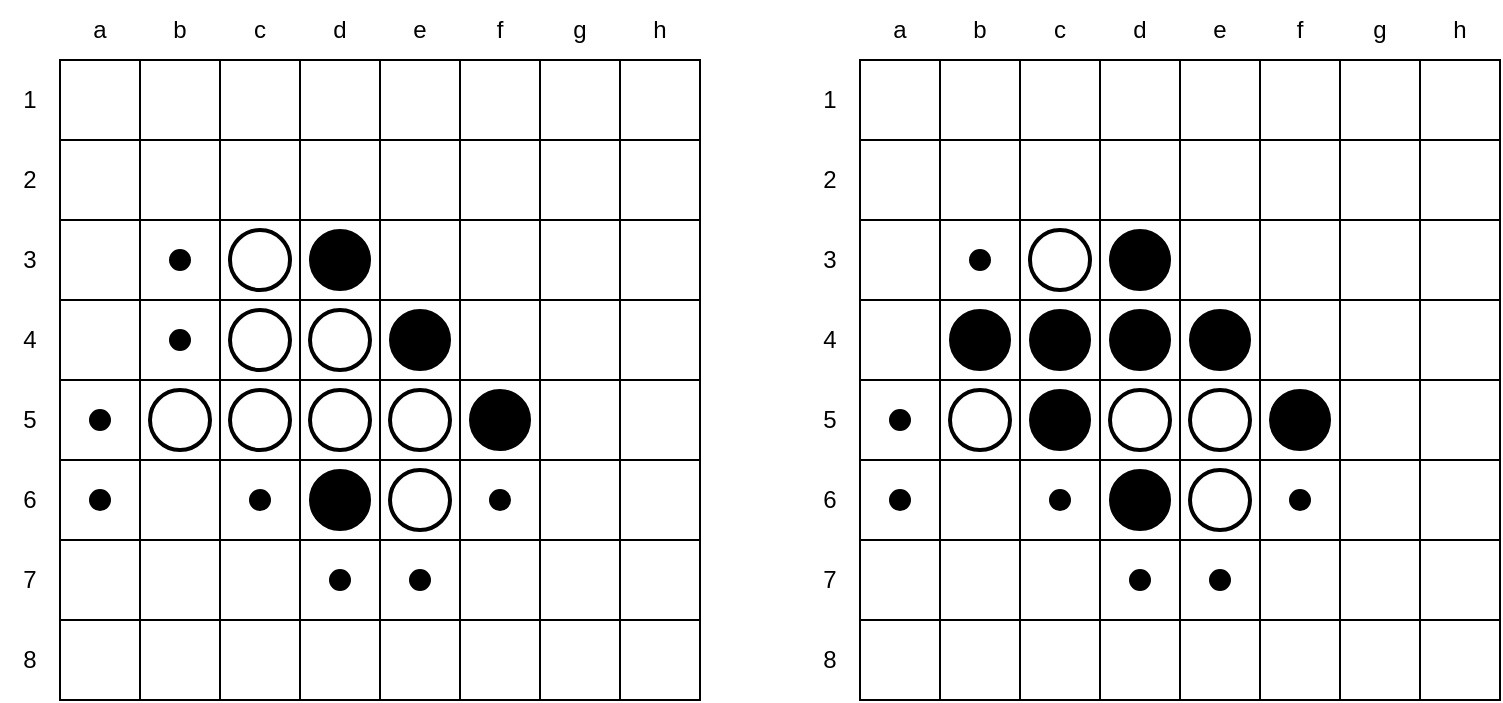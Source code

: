 <mxfile version="16.5.2" type="device"><diagram id="6eYZ95Ioyt_LsSiEXXUj" name="Page-1"><mxGraphModel dx="776" dy="656" grid="1" gridSize="10" guides="1" tooltips="1" connect="1" arrows="1" fold="1" page="1" pageScale="1" pageWidth="800" pageHeight="400" math="0" shadow="0"><root><mxCell id="0"/><mxCell id="1" parent="0"/><mxCell id="vepBkBBheDRc-1dZEvZn-1" value="" style="shape=table;startSize=0;container=1;collapsible=0;childLayout=tableLayout;" parent="1" vertex="1"><mxGeometry x="40" y="40" width="320" height="320" as="geometry"/></mxCell><mxCell id="vepBkBBheDRc-1dZEvZn-2" value="" style="shape=tableRow;horizontal=0;startSize=0;swimlaneHead=0;swimlaneBody=0;top=0;left=0;bottom=0;right=0;collapsible=0;dropTarget=0;fillColor=none;points=[[0,0.5],[1,0.5]];portConstraint=eastwest;" parent="vepBkBBheDRc-1dZEvZn-1" vertex="1"><mxGeometry width="320" height="40" as="geometry"/></mxCell><mxCell id="vepBkBBheDRc-1dZEvZn-3" value="" style="shape=partialRectangle;html=1;whiteSpace=wrap;connectable=0;overflow=hidden;fillColor=none;top=0;left=0;bottom=0;right=0;pointerEvents=1;" parent="vepBkBBheDRc-1dZEvZn-2" vertex="1"><mxGeometry width="40" height="40" as="geometry"><mxRectangle width="40" height="40" as="alternateBounds"/></mxGeometry></mxCell><mxCell id="vepBkBBheDRc-1dZEvZn-4" value="" style="shape=partialRectangle;html=1;whiteSpace=wrap;connectable=0;overflow=hidden;fillColor=none;top=0;left=0;bottom=0;right=0;pointerEvents=1;" parent="vepBkBBheDRc-1dZEvZn-2" vertex="1"><mxGeometry x="40" width="40" height="40" as="geometry"><mxRectangle width="40" height="40" as="alternateBounds"/></mxGeometry></mxCell><mxCell id="vepBkBBheDRc-1dZEvZn-5" value="" style="shape=partialRectangle;html=1;whiteSpace=wrap;connectable=0;overflow=hidden;fillColor=none;top=0;left=0;bottom=0;right=0;pointerEvents=1;" parent="vepBkBBheDRc-1dZEvZn-2" vertex="1"><mxGeometry x="80" width="40" height="40" as="geometry"><mxRectangle width="40" height="40" as="alternateBounds"/></mxGeometry></mxCell><mxCell id="vepBkBBheDRc-1dZEvZn-6" value="" style="shape=partialRectangle;html=1;whiteSpace=wrap;connectable=0;overflow=hidden;fillColor=none;top=0;left=0;bottom=0;right=0;pointerEvents=1;" parent="vepBkBBheDRc-1dZEvZn-2" vertex="1"><mxGeometry x="120" width="40" height="40" as="geometry"><mxRectangle width="40" height="40" as="alternateBounds"/></mxGeometry></mxCell><mxCell id="vepBkBBheDRc-1dZEvZn-7" value="" style="shape=partialRectangle;html=1;whiteSpace=wrap;connectable=0;overflow=hidden;fillColor=none;top=0;left=0;bottom=0;right=0;pointerEvents=1;" parent="vepBkBBheDRc-1dZEvZn-2" vertex="1"><mxGeometry x="160" width="40" height="40" as="geometry"><mxRectangle width="40" height="40" as="alternateBounds"/></mxGeometry></mxCell><mxCell id="vepBkBBheDRc-1dZEvZn-8" value="" style="shape=partialRectangle;html=1;whiteSpace=wrap;connectable=0;overflow=hidden;fillColor=none;top=0;left=0;bottom=0;right=0;pointerEvents=1;" parent="vepBkBBheDRc-1dZEvZn-2" vertex="1"><mxGeometry x="200" width="40" height="40" as="geometry"><mxRectangle width="40" height="40" as="alternateBounds"/></mxGeometry></mxCell><mxCell id="vepBkBBheDRc-1dZEvZn-9" value="" style="shape=partialRectangle;html=1;whiteSpace=wrap;connectable=0;overflow=hidden;fillColor=none;top=0;left=0;bottom=0;right=0;pointerEvents=1;" parent="vepBkBBheDRc-1dZEvZn-2" vertex="1"><mxGeometry x="240" width="40" height="40" as="geometry"><mxRectangle width="40" height="40" as="alternateBounds"/></mxGeometry></mxCell><mxCell id="vepBkBBheDRc-1dZEvZn-10" value="" style="shape=partialRectangle;html=1;whiteSpace=wrap;connectable=0;overflow=hidden;fillColor=none;top=0;left=0;bottom=0;right=0;pointerEvents=1;" parent="vepBkBBheDRc-1dZEvZn-2" vertex="1"><mxGeometry x="280" width="40" height="40" as="geometry"><mxRectangle width="40" height="40" as="alternateBounds"/></mxGeometry></mxCell><mxCell id="vepBkBBheDRc-1dZEvZn-11" value="" style="shape=tableRow;horizontal=0;startSize=0;swimlaneHead=0;swimlaneBody=0;top=0;left=0;bottom=0;right=0;collapsible=0;dropTarget=0;fillColor=none;points=[[0,0.5],[1,0.5]];portConstraint=eastwest;" parent="vepBkBBheDRc-1dZEvZn-1" vertex="1"><mxGeometry y="40" width="320" height="40" as="geometry"/></mxCell><mxCell id="vepBkBBheDRc-1dZEvZn-12" value="" style="shape=partialRectangle;html=1;whiteSpace=wrap;connectable=0;overflow=hidden;fillColor=none;top=0;left=0;bottom=0;right=0;pointerEvents=1;" parent="vepBkBBheDRc-1dZEvZn-11" vertex="1"><mxGeometry width="40" height="40" as="geometry"><mxRectangle width="40" height="40" as="alternateBounds"/></mxGeometry></mxCell><mxCell id="vepBkBBheDRc-1dZEvZn-13" value="" style="shape=partialRectangle;html=1;whiteSpace=wrap;connectable=0;overflow=hidden;fillColor=none;top=0;left=0;bottom=0;right=0;pointerEvents=1;" parent="vepBkBBheDRc-1dZEvZn-11" vertex="1"><mxGeometry x="40" width="40" height="40" as="geometry"><mxRectangle width="40" height="40" as="alternateBounds"/></mxGeometry></mxCell><mxCell id="vepBkBBheDRc-1dZEvZn-14" value="" style="shape=partialRectangle;html=1;whiteSpace=wrap;connectable=0;overflow=hidden;fillColor=none;top=0;left=0;bottom=0;right=0;pointerEvents=1;" parent="vepBkBBheDRc-1dZEvZn-11" vertex="1"><mxGeometry x="80" width="40" height="40" as="geometry"><mxRectangle width="40" height="40" as="alternateBounds"/></mxGeometry></mxCell><mxCell id="vepBkBBheDRc-1dZEvZn-15" value="" style="shape=partialRectangle;html=1;whiteSpace=wrap;connectable=0;overflow=hidden;fillColor=none;top=0;left=0;bottom=0;right=0;pointerEvents=1;" parent="vepBkBBheDRc-1dZEvZn-11" vertex="1"><mxGeometry x="120" width="40" height="40" as="geometry"><mxRectangle width="40" height="40" as="alternateBounds"/></mxGeometry></mxCell><mxCell id="vepBkBBheDRc-1dZEvZn-16" value="" style="shape=partialRectangle;html=1;whiteSpace=wrap;connectable=0;overflow=hidden;fillColor=none;top=0;left=0;bottom=0;right=0;pointerEvents=1;" parent="vepBkBBheDRc-1dZEvZn-11" vertex="1"><mxGeometry x="160" width="40" height="40" as="geometry"><mxRectangle width="40" height="40" as="alternateBounds"/></mxGeometry></mxCell><mxCell id="vepBkBBheDRc-1dZEvZn-17" value="" style="shape=partialRectangle;html=1;whiteSpace=wrap;connectable=0;overflow=hidden;fillColor=none;top=0;left=0;bottom=0;right=0;pointerEvents=1;" parent="vepBkBBheDRc-1dZEvZn-11" vertex="1"><mxGeometry x="200" width="40" height="40" as="geometry"><mxRectangle width="40" height="40" as="alternateBounds"/></mxGeometry></mxCell><mxCell id="vepBkBBheDRc-1dZEvZn-18" value="" style="shape=partialRectangle;html=1;whiteSpace=wrap;connectable=0;overflow=hidden;fillColor=none;top=0;left=0;bottom=0;right=0;pointerEvents=1;" parent="vepBkBBheDRc-1dZEvZn-11" vertex="1"><mxGeometry x="240" width="40" height="40" as="geometry"><mxRectangle width="40" height="40" as="alternateBounds"/></mxGeometry></mxCell><mxCell id="vepBkBBheDRc-1dZEvZn-19" value="" style="shape=partialRectangle;html=1;whiteSpace=wrap;connectable=0;overflow=hidden;fillColor=none;top=0;left=0;bottom=0;right=0;pointerEvents=1;" parent="vepBkBBheDRc-1dZEvZn-11" vertex="1"><mxGeometry x="280" width="40" height="40" as="geometry"><mxRectangle width="40" height="40" as="alternateBounds"/></mxGeometry></mxCell><mxCell id="vepBkBBheDRc-1dZEvZn-20" value="" style="shape=tableRow;horizontal=0;startSize=0;swimlaneHead=0;swimlaneBody=0;top=0;left=0;bottom=0;right=0;collapsible=0;dropTarget=0;fillColor=none;points=[[0,0.5],[1,0.5]];portConstraint=eastwest;" parent="vepBkBBheDRc-1dZEvZn-1" vertex="1"><mxGeometry y="80" width="320" height="40" as="geometry"/></mxCell><mxCell id="vepBkBBheDRc-1dZEvZn-21" value="" style="shape=partialRectangle;html=1;whiteSpace=wrap;connectable=0;overflow=hidden;fillColor=none;top=0;left=0;bottom=0;right=0;pointerEvents=1;" parent="vepBkBBheDRc-1dZEvZn-20" vertex="1"><mxGeometry width="40" height="40" as="geometry"><mxRectangle width="40" height="40" as="alternateBounds"/></mxGeometry></mxCell><mxCell id="vepBkBBheDRc-1dZEvZn-22" value="" style="shape=partialRectangle;html=1;whiteSpace=wrap;connectable=0;overflow=hidden;fillColor=none;top=0;left=0;bottom=0;right=0;pointerEvents=1;" parent="vepBkBBheDRc-1dZEvZn-20" vertex="1"><mxGeometry x="40" width="40" height="40" as="geometry"><mxRectangle width="40" height="40" as="alternateBounds"/></mxGeometry></mxCell><mxCell id="vepBkBBheDRc-1dZEvZn-23" value="" style="shape=partialRectangle;html=1;whiteSpace=wrap;connectable=0;overflow=hidden;fillColor=none;top=0;left=0;bottom=0;right=0;pointerEvents=1;" parent="vepBkBBheDRc-1dZEvZn-20" vertex="1"><mxGeometry x="80" width="40" height="40" as="geometry"><mxRectangle width="40" height="40" as="alternateBounds"/></mxGeometry></mxCell><mxCell id="vepBkBBheDRc-1dZEvZn-24" value="" style="shape=partialRectangle;html=1;whiteSpace=wrap;connectable=0;overflow=hidden;fillColor=none;top=0;left=0;bottom=0;right=0;pointerEvents=1;" parent="vepBkBBheDRc-1dZEvZn-20" vertex="1"><mxGeometry x="120" width="40" height="40" as="geometry"><mxRectangle width="40" height="40" as="alternateBounds"/></mxGeometry></mxCell><mxCell id="vepBkBBheDRc-1dZEvZn-25" value="" style="shape=partialRectangle;html=1;whiteSpace=wrap;connectable=0;overflow=hidden;fillColor=none;top=0;left=0;bottom=0;right=0;pointerEvents=1;" parent="vepBkBBheDRc-1dZEvZn-20" vertex="1"><mxGeometry x="160" width="40" height="40" as="geometry"><mxRectangle width="40" height="40" as="alternateBounds"/></mxGeometry></mxCell><mxCell id="vepBkBBheDRc-1dZEvZn-26" value="" style="shape=partialRectangle;html=1;whiteSpace=wrap;connectable=0;overflow=hidden;fillColor=none;top=0;left=0;bottom=0;right=0;pointerEvents=1;" parent="vepBkBBheDRc-1dZEvZn-20" vertex="1"><mxGeometry x="200" width="40" height="40" as="geometry"><mxRectangle width="40" height="40" as="alternateBounds"/></mxGeometry></mxCell><mxCell id="vepBkBBheDRc-1dZEvZn-27" value="" style="shape=partialRectangle;html=1;whiteSpace=wrap;connectable=0;overflow=hidden;fillColor=none;top=0;left=0;bottom=0;right=0;pointerEvents=1;" parent="vepBkBBheDRc-1dZEvZn-20" vertex="1"><mxGeometry x="240" width="40" height="40" as="geometry"><mxRectangle width="40" height="40" as="alternateBounds"/></mxGeometry></mxCell><mxCell id="vepBkBBheDRc-1dZEvZn-28" value="" style="shape=partialRectangle;html=1;whiteSpace=wrap;connectable=0;overflow=hidden;fillColor=none;top=0;left=0;bottom=0;right=0;pointerEvents=1;" parent="vepBkBBheDRc-1dZEvZn-20" vertex="1"><mxGeometry x="280" width="40" height="40" as="geometry"><mxRectangle width="40" height="40" as="alternateBounds"/></mxGeometry></mxCell><mxCell id="vepBkBBheDRc-1dZEvZn-29" value="" style="shape=tableRow;horizontal=0;startSize=0;swimlaneHead=0;swimlaneBody=0;top=0;left=0;bottom=0;right=0;collapsible=0;dropTarget=0;fillColor=none;points=[[0,0.5],[1,0.5]];portConstraint=eastwest;" parent="vepBkBBheDRc-1dZEvZn-1" vertex="1"><mxGeometry y="120" width="320" height="40" as="geometry"/></mxCell><mxCell id="vepBkBBheDRc-1dZEvZn-30" value="" style="shape=partialRectangle;html=1;whiteSpace=wrap;connectable=0;overflow=hidden;fillColor=none;top=0;left=0;bottom=0;right=0;pointerEvents=1;" parent="vepBkBBheDRc-1dZEvZn-29" vertex="1"><mxGeometry width="40" height="40" as="geometry"><mxRectangle width="40" height="40" as="alternateBounds"/></mxGeometry></mxCell><mxCell id="vepBkBBheDRc-1dZEvZn-31" value="" style="shape=partialRectangle;html=1;whiteSpace=wrap;connectable=0;overflow=hidden;fillColor=none;top=0;left=0;bottom=0;right=0;pointerEvents=1;" parent="vepBkBBheDRc-1dZEvZn-29" vertex="1"><mxGeometry x="40" width="40" height="40" as="geometry"><mxRectangle width="40" height="40" as="alternateBounds"/></mxGeometry></mxCell><mxCell id="vepBkBBheDRc-1dZEvZn-32" value="" style="shape=partialRectangle;html=1;whiteSpace=wrap;connectable=0;overflow=hidden;fillColor=none;top=0;left=0;bottom=0;right=0;pointerEvents=1;" parent="vepBkBBheDRc-1dZEvZn-29" vertex="1"><mxGeometry x="80" width="40" height="40" as="geometry"><mxRectangle width="40" height="40" as="alternateBounds"/></mxGeometry></mxCell><mxCell id="vepBkBBheDRc-1dZEvZn-33" value="" style="shape=partialRectangle;html=1;whiteSpace=wrap;connectable=0;overflow=hidden;fillColor=none;top=0;left=0;bottom=0;right=0;pointerEvents=1;" parent="vepBkBBheDRc-1dZEvZn-29" vertex="1"><mxGeometry x="120" width="40" height="40" as="geometry"><mxRectangle width="40" height="40" as="alternateBounds"/></mxGeometry></mxCell><mxCell id="vepBkBBheDRc-1dZEvZn-34" value="" style="shape=partialRectangle;html=1;whiteSpace=wrap;connectable=0;overflow=hidden;fillColor=none;top=0;left=0;bottom=0;right=0;pointerEvents=1;" parent="vepBkBBheDRc-1dZEvZn-29" vertex="1"><mxGeometry x="160" width="40" height="40" as="geometry"><mxRectangle width="40" height="40" as="alternateBounds"/></mxGeometry></mxCell><mxCell id="vepBkBBheDRc-1dZEvZn-35" value="" style="shape=partialRectangle;html=1;whiteSpace=wrap;connectable=0;overflow=hidden;fillColor=none;top=0;left=0;bottom=0;right=0;pointerEvents=1;" parent="vepBkBBheDRc-1dZEvZn-29" vertex="1"><mxGeometry x="200" width="40" height="40" as="geometry"><mxRectangle width="40" height="40" as="alternateBounds"/></mxGeometry></mxCell><mxCell id="vepBkBBheDRc-1dZEvZn-36" value="" style="shape=partialRectangle;html=1;whiteSpace=wrap;connectable=0;overflow=hidden;fillColor=none;top=0;left=0;bottom=0;right=0;pointerEvents=1;" parent="vepBkBBheDRc-1dZEvZn-29" vertex="1"><mxGeometry x="240" width="40" height="40" as="geometry"><mxRectangle width="40" height="40" as="alternateBounds"/></mxGeometry></mxCell><mxCell id="vepBkBBheDRc-1dZEvZn-37" value="" style="shape=partialRectangle;html=1;whiteSpace=wrap;connectable=0;overflow=hidden;fillColor=none;top=0;left=0;bottom=0;right=0;pointerEvents=1;" parent="vepBkBBheDRc-1dZEvZn-29" vertex="1"><mxGeometry x="280" width="40" height="40" as="geometry"><mxRectangle width="40" height="40" as="alternateBounds"/></mxGeometry></mxCell><mxCell id="vepBkBBheDRc-1dZEvZn-38" value="" style="shape=tableRow;horizontal=0;startSize=0;swimlaneHead=0;swimlaneBody=0;top=0;left=0;bottom=0;right=0;collapsible=0;dropTarget=0;fillColor=none;points=[[0,0.5],[1,0.5]];portConstraint=eastwest;" parent="vepBkBBheDRc-1dZEvZn-1" vertex="1"><mxGeometry y="160" width="320" height="40" as="geometry"/></mxCell><mxCell id="vepBkBBheDRc-1dZEvZn-39" value="" style="shape=partialRectangle;html=1;whiteSpace=wrap;connectable=0;overflow=hidden;fillColor=none;top=0;left=0;bottom=0;right=0;pointerEvents=1;" parent="vepBkBBheDRc-1dZEvZn-38" vertex="1"><mxGeometry width="40" height="40" as="geometry"><mxRectangle width="40" height="40" as="alternateBounds"/></mxGeometry></mxCell><mxCell id="vepBkBBheDRc-1dZEvZn-40" value="" style="shape=partialRectangle;html=1;whiteSpace=wrap;connectable=0;overflow=hidden;fillColor=none;top=0;left=0;bottom=0;right=0;pointerEvents=1;" parent="vepBkBBheDRc-1dZEvZn-38" vertex="1"><mxGeometry x="40" width="40" height="40" as="geometry"><mxRectangle width="40" height="40" as="alternateBounds"/></mxGeometry></mxCell><mxCell id="vepBkBBheDRc-1dZEvZn-41" value="" style="shape=partialRectangle;html=1;whiteSpace=wrap;connectable=0;overflow=hidden;fillColor=none;top=0;left=0;bottom=0;right=0;pointerEvents=1;" parent="vepBkBBheDRc-1dZEvZn-38" vertex="1"><mxGeometry x="80" width="40" height="40" as="geometry"><mxRectangle width="40" height="40" as="alternateBounds"/></mxGeometry></mxCell><mxCell id="vepBkBBheDRc-1dZEvZn-42" value="" style="shape=partialRectangle;html=1;whiteSpace=wrap;connectable=0;overflow=hidden;fillColor=none;top=0;left=0;bottom=0;right=0;pointerEvents=1;" parent="vepBkBBheDRc-1dZEvZn-38" vertex="1"><mxGeometry x="120" width="40" height="40" as="geometry"><mxRectangle width="40" height="40" as="alternateBounds"/></mxGeometry></mxCell><mxCell id="vepBkBBheDRc-1dZEvZn-43" value="" style="shape=partialRectangle;html=1;whiteSpace=wrap;connectable=0;overflow=hidden;fillColor=none;top=0;left=0;bottom=0;right=0;pointerEvents=1;" parent="vepBkBBheDRc-1dZEvZn-38" vertex="1"><mxGeometry x="160" width="40" height="40" as="geometry"><mxRectangle width="40" height="40" as="alternateBounds"/></mxGeometry></mxCell><mxCell id="vepBkBBheDRc-1dZEvZn-44" value="" style="shape=partialRectangle;html=1;whiteSpace=wrap;connectable=0;overflow=hidden;fillColor=none;top=0;left=0;bottom=0;right=0;pointerEvents=1;" parent="vepBkBBheDRc-1dZEvZn-38" vertex="1"><mxGeometry x="200" width="40" height="40" as="geometry"><mxRectangle width="40" height="40" as="alternateBounds"/></mxGeometry></mxCell><mxCell id="vepBkBBheDRc-1dZEvZn-45" value="" style="shape=partialRectangle;html=1;whiteSpace=wrap;connectable=0;overflow=hidden;fillColor=none;top=0;left=0;bottom=0;right=0;pointerEvents=1;" parent="vepBkBBheDRc-1dZEvZn-38" vertex="1"><mxGeometry x="240" width="40" height="40" as="geometry"><mxRectangle width="40" height="40" as="alternateBounds"/></mxGeometry></mxCell><mxCell id="vepBkBBheDRc-1dZEvZn-46" value="" style="shape=partialRectangle;html=1;whiteSpace=wrap;connectable=0;overflow=hidden;fillColor=none;top=0;left=0;bottom=0;right=0;pointerEvents=1;" parent="vepBkBBheDRc-1dZEvZn-38" vertex="1"><mxGeometry x="280" width="40" height="40" as="geometry"><mxRectangle width="40" height="40" as="alternateBounds"/></mxGeometry></mxCell><mxCell id="vepBkBBheDRc-1dZEvZn-47" value="" style="shape=tableRow;horizontal=0;startSize=0;swimlaneHead=0;swimlaneBody=0;top=0;left=0;bottom=0;right=0;collapsible=0;dropTarget=0;fillColor=none;points=[[0,0.5],[1,0.5]];portConstraint=eastwest;" parent="vepBkBBheDRc-1dZEvZn-1" vertex="1"><mxGeometry y="200" width="320" height="40" as="geometry"/></mxCell><mxCell id="vepBkBBheDRc-1dZEvZn-48" value="" style="shape=partialRectangle;html=1;whiteSpace=wrap;connectable=0;overflow=hidden;fillColor=none;top=0;left=0;bottom=0;right=0;pointerEvents=1;" parent="vepBkBBheDRc-1dZEvZn-47" vertex="1"><mxGeometry width="40" height="40" as="geometry"><mxRectangle width="40" height="40" as="alternateBounds"/></mxGeometry></mxCell><mxCell id="vepBkBBheDRc-1dZEvZn-49" value="" style="shape=partialRectangle;html=1;whiteSpace=wrap;connectable=0;overflow=hidden;fillColor=none;top=0;left=0;bottom=0;right=0;pointerEvents=1;" parent="vepBkBBheDRc-1dZEvZn-47" vertex="1"><mxGeometry x="40" width="40" height="40" as="geometry"><mxRectangle width="40" height="40" as="alternateBounds"/></mxGeometry></mxCell><mxCell id="vepBkBBheDRc-1dZEvZn-50" value="" style="shape=partialRectangle;html=1;whiteSpace=wrap;connectable=0;overflow=hidden;fillColor=none;top=0;left=0;bottom=0;right=0;pointerEvents=1;" parent="vepBkBBheDRc-1dZEvZn-47" vertex="1"><mxGeometry x="80" width="40" height="40" as="geometry"><mxRectangle width="40" height="40" as="alternateBounds"/></mxGeometry></mxCell><mxCell id="vepBkBBheDRc-1dZEvZn-51" value="" style="shape=partialRectangle;html=1;whiteSpace=wrap;connectable=0;overflow=hidden;fillColor=none;top=0;left=0;bottom=0;right=0;pointerEvents=1;" parent="vepBkBBheDRc-1dZEvZn-47" vertex="1"><mxGeometry x="120" width="40" height="40" as="geometry"><mxRectangle width="40" height="40" as="alternateBounds"/></mxGeometry></mxCell><mxCell id="vepBkBBheDRc-1dZEvZn-52" value="" style="shape=partialRectangle;html=1;whiteSpace=wrap;connectable=0;overflow=hidden;fillColor=none;top=0;left=0;bottom=0;right=0;pointerEvents=1;" parent="vepBkBBheDRc-1dZEvZn-47" vertex="1"><mxGeometry x="160" width="40" height="40" as="geometry"><mxRectangle width="40" height="40" as="alternateBounds"/></mxGeometry></mxCell><mxCell id="vepBkBBheDRc-1dZEvZn-53" value="" style="shape=partialRectangle;html=1;whiteSpace=wrap;connectable=0;overflow=hidden;fillColor=none;top=0;left=0;bottom=0;right=0;pointerEvents=1;" parent="vepBkBBheDRc-1dZEvZn-47" vertex="1"><mxGeometry x="200" width="40" height="40" as="geometry"><mxRectangle width="40" height="40" as="alternateBounds"/></mxGeometry></mxCell><mxCell id="vepBkBBheDRc-1dZEvZn-54" value="" style="shape=partialRectangle;html=1;whiteSpace=wrap;connectable=0;overflow=hidden;fillColor=none;top=0;left=0;bottom=0;right=0;pointerEvents=1;" parent="vepBkBBheDRc-1dZEvZn-47" vertex="1"><mxGeometry x="240" width="40" height="40" as="geometry"><mxRectangle width="40" height="40" as="alternateBounds"/></mxGeometry></mxCell><mxCell id="vepBkBBheDRc-1dZEvZn-55" value="" style="shape=partialRectangle;html=1;whiteSpace=wrap;connectable=0;overflow=hidden;fillColor=none;top=0;left=0;bottom=0;right=0;pointerEvents=1;" parent="vepBkBBheDRc-1dZEvZn-47" vertex="1"><mxGeometry x="280" width="40" height="40" as="geometry"><mxRectangle width="40" height="40" as="alternateBounds"/></mxGeometry></mxCell><mxCell id="vepBkBBheDRc-1dZEvZn-56" value="" style="shape=tableRow;horizontal=0;startSize=0;swimlaneHead=0;swimlaneBody=0;top=0;left=0;bottom=0;right=0;collapsible=0;dropTarget=0;fillColor=none;points=[[0,0.5],[1,0.5]];portConstraint=eastwest;" parent="vepBkBBheDRc-1dZEvZn-1" vertex="1"><mxGeometry y="240" width="320" height="40" as="geometry"/></mxCell><mxCell id="vepBkBBheDRc-1dZEvZn-57" value="" style="shape=partialRectangle;html=1;whiteSpace=wrap;connectable=0;overflow=hidden;fillColor=none;top=0;left=0;bottom=0;right=0;pointerEvents=1;" parent="vepBkBBheDRc-1dZEvZn-56" vertex="1"><mxGeometry width="40" height="40" as="geometry"><mxRectangle width="40" height="40" as="alternateBounds"/></mxGeometry></mxCell><mxCell id="vepBkBBheDRc-1dZEvZn-58" value="" style="shape=partialRectangle;html=1;whiteSpace=wrap;connectable=0;overflow=hidden;fillColor=none;top=0;left=0;bottom=0;right=0;pointerEvents=1;" parent="vepBkBBheDRc-1dZEvZn-56" vertex="1"><mxGeometry x="40" width="40" height="40" as="geometry"><mxRectangle width="40" height="40" as="alternateBounds"/></mxGeometry></mxCell><mxCell id="vepBkBBheDRc-1dZEvZn-59" value="" style="shape=partialRectangle;html=1;whiteSpace=wrap;connectable=0;overflow=hidden;fillColor=none;top=0;left=0;bottom=0;right=0;pointerEvents=1;" parent="vepBkBBheDRc-1dZEvZn-56" vertex="1"><mxGeometry x="80" width="40" height="40" as="geometry"><mxRectangle width="40" height="40" as="alternateBounds"/></mxGeometry></mxCell><mxCell id="vepBkBBheDRc-1dZEvZn-60" value="" style="shape=partialRectangle;html=1;whiteSpace=wrap;connectable=0;overflow=hidden;fillColor=none;top=0;left=0;bottom=0;right=0;pointerEvents=1;" parent="vepBkBBheDRc-1dZEvZn-56" vertex="1"><mxGeometry x="120" width="40" height="40" as="geometry"><mxRectangle width="40" height="40" as="alternateBounds"/></mxGeometry></mxCell><mxCell id="vepBkBBheDRc-1dZEvZn-61" value="" style="shape=partialRectangle;html=1;whiteSpace=wrap;connectable=0;overflow=hidden;fillColor=none;top=0;left=0;bottom=0;right=0;pointerEvents=1;" parent="vepBkBBheDRc-1dZEvZn-56" vertex="1"><mxGeometry x="160" width="40" height="40" as="geometry"><mxRectangle width="40" height="40" as="alternateBounds"/></mxGeometry></mxCell><mxCell id="vepBkBBheDRc-1dZEvZn-62" value="" style="shape=partialRectangle;html=1;whiteSpace=wrap;connectable=0;overflow=hidden;fillColor=none;top=0;left=0;bottom=0;right=0;pointerEvents=1;" parent="vepBkBBheDRc-1dZEvZn-56" vertex="1"><mxGeometry x="200" width="40" height="40" as="geometry"><mxRectangle width="40" height="40" as="alternateBounds"/></mxGeometry></mxCell><mxCell id="vepBkBBheDRc-1dZEvZn-63" value="" style="shape=partialRectangle;html=1;whiteSpace=wrap;connectable=0;overflow=hidden;fillColor=none;top=0;left=0;bottom=0;right=0;pointerEvents=1;" parent="vepBkBBheDRc-1dZEvZn-56" vertex="1"><mxGeometry x="240" width="40" height="40" as="geometry"><mxRectangle width="40" height="40" as="alternateBounds"/></mxGeometry></mxCell><mxCell id="vepBkBBheDRc-1dZEvZn-64" value="" style="shape=partialRectangle;html=1;whiteSpace=wrap;connectable=0;overflow=hidden;fillColor=none;top=0;left=0;bottom=0;right=0;pointerEvents=1;" parent="vepBkBBheDRc-1dZEvZn-56" vertex="1"><mxGeometry x="280" width="40" height="40" as="geometry"><mxRectangle width="40" height="40" as="alternateBounds"/></mxGeometry></mxCell><mxCell id="vepBkBBheDRc-1dZEvZn-65" value="" style="shape=tableRow;horizontal=0;startSize=0;swimlaneHead=0;swimlaneBody=0;top=0;left=0;bottom=0;right=0;collapsible=0;dropTarget=0;fillColor=none;points=[[0,0.5],[1,0.5]];portConstraint=eastwest;" parent="vepBkBBheDRc-1dZEvZn-1" vertex="1"><mxGeometry y="280" width="320" height="40" as="geometry"/></mxCell><mxCell id="vepBkBBheDRc-1dZEvZn-66" value="" style="shape=partialRectangle;html=1;whiteSpace=wrap;connectable=0;overflow=hidden;fillColor=none;top=0;left=0;bottom=0;right=0;pointerEvents=1;" parent="vepBkBBheDRc-1dZEvZn-65" vertex="1"><mxGeometry width="40" height="40" as="geometry"><mxRectangle width="40" height="40" as="alternateBounds"/></mxGeometry></mxCell><mxCell id="vepBkBBheDRc-1dZEvZn-67" value="" style="shape=partialRectangle;html=1;whiteSpace=wrap;connectable=0;overflow=hidden;fillColor=none;top=0;left=0;bottom=0;right=0;pointerEvents=1;" parent="vepBkBBheDRc-1dZEvZn-65" vertex="1"><mxGeometry x="40" width="40" height="40" as="geometry"><mxRectangle width="40" height="40" as="alternateBounds"/></mxGeometry></mxCell><mxCell id="vepBkBBheDRc-1dZEvZn-68" value="" style="shape=partialRectangle;html=1;whiteSpace=wrap;connectable=0;overflow=hidden;fillColor=none;top=0;left=0;bottom=0;right=0;pointerEvents=1;" parent="vepBkBBheDRc-1dZEvZn-65" vertex="1"><mxGeometry x="80" width="40" height="40" as="geometry"><mxRectangle width="40" height="40" as="alternateBounds"/></mxGeometry></mxCell><mxCell id="vepBkBBheDRc-1dZEvZn-69" value="" style="shape=partialRectangle;html=1;whiteSpace=wrap;connectable=0;overflow=hidden;fillColor=none;top=0;left=0;bottom=0;right=0;pointerEvents=1;" parent="vepBkBBheDRc-1dZEvZn-65" vertex="1"><mxGeometry x="120" width="40" height="40" as="geometry"><mxRectangle width="40" height="40" as="alternateBounds"/></mxGeometry></mxCell><mxCell id="vepBkBBheDRc-1dZEvZn-70" value="" style="shape=partialRectangle;html=1;whiteSpace=wrap;connectable=0;overflow=hidden;fillColor=none;top=0;left=0;bottom=0;right=0;pointerEvents=1;" parent="vepBkBBheDRc-1dZEvZn-65" vertex="1"><mxGeometry x="160" width="40" height="40" as="geometry"><mxRectangle width="40" height="40" as="alternateBounds"/></mxGeometry></mxCell><mxCell id="vepBkBBheDRc-1dZEvZn-71" value="" style="shape=partialRectangle;html=1;whiteSpace=wrap;connectable=0;overflow=hidden;fillColor=none;top=0;left=0;bottom=0;right=0;pointerEvents=1;" parent="vepBkBBheDRc-1dZEvZn-65" vertex="1"><mxGeometry x="200" width="40" height="40" as="geometry"><mxRectangle width="40" height="40" as="alternateBounds"/></mxGeometry></mxCell><mxCell id="vepBkBBheDRc-1dZEvZn-72" value="" style="shape=partialRectangle;html=1;whiteSpace=wrap;connectable=0;overflow=hidden;fillColor=none;top=0;left=0;bottom=0;right=0;pointerEvents=1;" parent="vepBkBBheDRc-1dZEvZn-65" vertex="1"><mxGeometry x="240" width="40" height="40" as="geometry"><mxRectangle width="40" height="40" as="alternateBounds"/></mxGeometry></mxCell><mxCell id="vepBkBBheDRc-1dZEvZn-73" value="" style="shape=partialRectangle;html=1;whiteSpace=wrap;connectable=0;overflow=hidden;fillColor=none;top=0;left=0;bottom=0;right=0;pointerEvents=1;" parent="vepBkBBheDRc-1dZEvZn-65" vertex="1"><mxGeometry x="280" width="40" height="40" as="geometry"><mxRectangle width="40" height="40" as="alternateBounds"/></mxGeometry></mxCell><mxCell id="vepBkBBheDRc-1dZEvZn-74" value="a" style="text;html=1;strokeColor=none;fillColor=none;align=center;verticalAlign=middle;whiteSpace=wrap;rounded=0;" parent="1" vertex="1"><mxGeometry x="40" y="10" width="40" height="30" as="geometry"/></mxCell><mxCell id="vepBkBBheDRc-1dZEvZn-75" value="b" style="text;html=1;strokeColor=none;fillColor=none;align=center;verticalAlign=middle;whiteSpace=wrap;rounded=0;" parent="1" vertex="1"><mxGeometry x="80" y="10" width="40" height="30" as="geometry"/></mxCell><mxCell id="vepBkBBheDRc-1dZEvZn-76" value="c" style="text;html=1;strokeColor=none;fillColor=none;align=center;verticalAlign=middle;whiteSpace=wrap;rounded=0;" parent="1" vertex="1"><mxGeometry x="120" y="10" width="40" height="30" as="geometry"/></mxCell><mxCell id="vepBkBBheDRc-1dZEvZn-77" value="d" style="text;html=1;strokeColor=none;fillColor=none;align=center;verticalAlign=middle;whiteSpace=wrap;rounded=0;" parent="1" vertex="1"><mxGeometry x="160" y="10" width="40" height="30" as="geometry"/></mxCell><mxCell id="vepBkBBheDRc-1dZEvZn-78" value="e" style="text;html=1;strokeColor=none;fillColor=none;align=center;verticalAlign=middle;whiteSpace=wrap;rounded=0;" parent="1" vertex="1"><mxGeometry x="200" y="10" width="40" height="30" as="geometry"/></mxCell><mxCell id="vepBkBBheDRc-1dZEvZn-79" value="f" style="text;html=1;strokeColor=none;fillColor=none;align=center;verticalAlign=middle;whiteSpace=wrap;rounded=0;" parent="1" vertex="1"><mxGeometry x="240" y="10" width="40" height="30" as="geometry"/></mxCell><mxCell id="vepBkBBheDRc-1dZEvZn-80" value="g" style="text;html=1;strokeColor=none;fillColor=none;align=center;verticalAlign=middle;whiteSpace=wrap;rounded=0;" parent="1" vertex="1"><mxGeometry x="280" y="10" width="40" height="30" as="geometry"/></mxCell><mxCell id="vepBkBBheDRc-1dZEvZn-81" value="h" style="text;html=1;strokeColor=none;fillColor=none;align=center;verticalAlign=middle;whiteSpace=wrap;rounded=0;" parent="1" vertex="1"><mxGeometry x="320" y="10" width="40" height="30" as="geometry"/></mxCell><mxCell id="vepBkBBheDRc-1dZEvZn-82" value="1" style="text;html=1;strokeColor=none;fillColor=none;align=center;verticalAlign=middle;whiteSpace=wrap;rounded=0;" parent="1" vertex="1"><mxGeometry x="10" y="40" width="30" height="40" as="geometry"/></mxCell><mxCell id="vepBkBBheDRc-1dZEvZn-83" value="2" style="text;html=1;strokeColor=none;fillColor=none;align=center;verticalAlign=middle;whiteSpace=wrap;rounded=0;" parent="1" vertex="1"><mxGeometry x="10" y="80" width="30" height="40" as="geometry"/></mxCell><mxCell id="vepBkBBheDRc-1dZEvZn-84" value="3" style="text;html=1;strokeColor=none;fillColor=none;align=center;verticalAlign=middle;whiteSpace=wrap;rounded=0;" parent="1" vertex="1"><mxGeometry x="10" y="120" width="30" height="40" as="geometry"/></mxCell><mxCell id="vepBkBBheDRc-1dZEvZn-85" value="4" style="text;html=1;strokeColor=none;fillColor=none;align=center;verticalAlign=middle;whiteSpace=wrap;rounded=0;" parent="1" vertex="1"><mxGeometry x="10" y="160" width="30" height="40" as="geometry"/></mxCell><mxCell id="vepBkBBheDRc-1dZEvZn-86" value="5" style="text;html=1;strokeColor=none;fillColor=none;align=center;verticalAlign=middle;whiteSpace=wrap;rounded=0;" parent="1" vertex="1"><mxGeometry x="10" y="200" width="30" height="40" as="geometry"/></mxCell><mxCell id="vepBkBBheDRc-1dZEvZn-87" value="6" style="text;html=1;strokeColor=none;fillColor=none;align=center;verticalAlign=middle;whiteSpace=wrap;rounded=0;" parent="1" vertex="1"><mxGeometry x="10" y="240" width="30" height="40" as="geometry"/></mxCell><mxCell id="vepBkBBheDRc-1dZEvZn-88" value="7" style="text;html=1;strokeColor=none;fillColor=none;align=center;verticalAlign=middle;whiteSpace=wrap;rounded=0;" parent="1" vertex="1"><mxGeometry x="10" y="280" width="30" height="40" as="geometry"/></mxCell><mxCell id="vepBkBBheDRc-1dZEvZn-89" value="8" style="text;html=1;strokeColor=none;fillColor=none;align=center;verticalAlign=middle;whiteSpace=wrap;rounded=0;" parent="1" vertex="1"><mxGeometry x="10" y="320" width="30" height="40" as="geometry"/></mxCell><mxCell id="vepBkBBheDRc-1dZEvZn-90" value="" style="ellipse;whiteSpace=wrap;html=1;aspect=fixed;strokeWidth=2;" parent="1" vertex="1"><mxGeometry x="165" y="165" width="30" height="30" as="geometry"/></mxCell><mxCell id="vepBkBBheDRc-1dZEvZn-91" value="" style="ellipse;whiteSpace=wrap;html=1;aspect=fixed;strokeWidth=2;" parent="1" vertex="1"><mxGeometry x="205" y="205" width="30" height="30" as="geometry"/></mxCell><mxCell id="vepBkBBheDRc-1dZEvZn-92" value="" style="ellipse;whiteSpace=wrap;html=1;aspect=fixed;fillColor=#000000;" parent="1" vertex="1"><mxGeometry x="205" y="165" width="30" height="30" as="geometry"/></mxCell><mxCell id="vepBkBBheDRc-1dZEvZn-93" value="" style="ellipse;whiteSpace=wrap;html=1;aspect=fixed;direction=south;fillColor=#000000;" parent="1" vertex="1"><mxGeometry x="165" y="245" width="30" height="30" as="geometry"/></mxCell><mxCell id="vepBkBBheDRc-1dZEvZn-94" value="" style="ellipse;whiteSpace=wrap;html=1;aspect=fixed;fillColor=#000000;" parent="1" vertex="1"><mxGeometry x="165" y="125" width="30" height="30" as="geometry"/></mxCell><mxCell id="vepBkBBheDRc-1dZEvZn-95" value="" style="ellipse;whiteSpace=wrap;html=1;aspect=fixed;strokeWidth=2;" parent="1" vertex="1"><mxGeometry x="125" y="125" width="30" height="30" as="geometry"/></mxCell><mxCell id="vepBkBBheDRc-1dZEvZn-96" value="" style="ellipse;whiteSpace=wrap;html=1;aspect=fixed;strokeWidth=2;" parent="1" vertex="1"><mxGeometry x="125" y="165" width="30" height="30" as="geometry"/></mxCell><mxCell id="vepBkBBheDRc-1dZEvZn-97" value="" style="ellipse;whiteSpace=wrap;html=1;aspect=fixed;strokeWidth=2;" parent="1" vertex="1"><mxGeometry x="125" y="205" width="30" height="30" as="geometry"/></mxCell><mxCell id="vepBkBBheDRc-1dZEvZn-98" value="" style="ellipse;whiteSpace=wrap;html=1;aspect=fixed;strokeWidth=2;" parent="1" vertex="1"><mxGeometry x="85" y="205" width="30" height="30" as="geometry"/></mxCell><mxCell id="vepBkBBheDRc-1dZEvZn-99" value="" style="ellipse;whiteSpace=wrap;html=1;aspect=fixed;strokeWidth=2;" parent="1" vertex="1"><mxGeometry x="165" y="205" width="30" height="30" as="geometry"/></mxCell><mxCell id="vepBkBBheDRc-1dZEvZn-100" value="" style="ellipse;whiteSpace=wrap;html=1;aspect=fixed;strokeWidth=2;" parent="1" vertex="1"><mxGeometry x="205" y="245" width="30" height="30" as="geometry"/></mxCell><mxCell id="vepBkBBheDRc-1dZEvZn-101" value="" style="ellipse;whiteSpace=wrap;html=1;aspect=fixed;fillColor=#000000;" parent="1" vertex="1"><mxGeometry x="245" y="205" width="30" height="30" as="geometry"/></mxCell><mxCell id="vepBkBBheDRc-1dZEvZn-102" value="" style="ellipse;whiteSpace=wrap;html=1;aspect=fixed;fillColor=#000000;" parent="1" vertex="1"><mxGeometry x="95" y="175" width="10" height="10" as="geometry"/></mxCell><mxCell id="vepBkBBheDRc-1dZEvZn-103" value="" style="ellipse;whiteSpace=wrap;html=1;aspect=fixed;fillColor=#000000;" parent="1" vertex="1"><mxGeometry x="95" y="135" width="10" height="10" as="geometry"/></mxCell><mxCell id="vepBkBBheDRc-1dZEvZn-106" value="" style="ellipse;whiteSpace=wrap;html=1;aspect=fixed;fillColor=#000000;" parent="1" vertex="1"><mxGeometry x="55" y="215" width="10" height="10" as="geometry"/></mxCell><mxCell id="vepBkBBheDRc-1dZEvZn-107" value="" style="ellipse;whiteSpace=wrap;html=1;aspect=fixed;fillColor=#000000;" parent="1" vertex="1"><mxGeometry x="55" y="255" width="10" height="10" as="geometry"/></mxCell><mxCell id="vepBkBBheDRc-1dZEvZn-108" value="" style="ellipse;whiteSpace=wrap;html=1;aspect=fixed;fillColor=#000000;" parent="1" vertex="1"><mxGeometry x="135" y="255" width="10" height="10" as="geometry"/></mxCell><mxCell id="vepBkBBheDRc-1dZEvZn-109" value="" style="ellipse;whiteSpace=wrap;html=1;aspect=fixed;fillColor=#000000;" parent="1" vertex="1"><mxGeometry x="175" y="295" width="10" height="10" as="geometry"/></mxCell><mxCell id="vepBkBBheDRc-1dZEvZn-110" value="" style="ellipse;whiteSpace=wrap;html=1;aspect=fixed;fillColor=#000000;" parent="1" vertex="1"><mxGeometry x="215" y="295" width="10" height="10" as="geometry"/></mxCell><mxCell id="vepBkBBheDRc-1dZEvZn-111" value="" style="ellipse;whiteSpace=wrap;html=1;aspect=fixed;fillColor=#000000;" parent="1" vertex="1"><mxGeometry x="255" y="255" width="10" height="10" as="geometry"/></mxCell><mxCell id="vepBkBBheDRc-1dZEvZn-112" value="" style="shape=table;startSize=0;container=1;collapsible=0;childLayout=tableLayout;" parent="1" vertex="1"><mxGeometry x="440" y="40" width="320" height="320" as="geometry"/></mxCell><mxCell id="vepBkBBheDRc-1dZEvZn-113" value="" style="shape=tableRow;horizontal=0;startSize=0;swimlaneHead=0;swimlaneBody=0;top=0;left=0;bottom=0;right=0;collapsible=0;dropTarget=0;fillColor=none;points=[[0,0.5],[1,0.5]];portConstraint=eastwest;" parent="vepBkBBheDRc-1dZEvZn-112" vertex="1"><mxGeometry width="320" height="40" as="geometry"/></mxCell><mxCell id="vepBkBBheDRc-1dZEvZn-114" value="" style="shape=partialRectangle;html=1;whiteSpace=wrap;connectable=0;overflow=hidden;fillColor=none;top=0;left=0;bottom=0;right=0;pointerEvents=1;" parent="vepBkBBheDRc-1dZEvZn-113" vertex="1"><mxGeometry width="40" height="40" as="geometry"><mxRectangle width="40" height="40" as="alternateBounds"/></mxGeometry></mxCell><mxCell id="vepBkBBheDRc-1dZEvZn-115" value="" style="shape=partialRectangle;html=1;whiteSpace=wrap;connectable=0;overflow=hidden;fillColor=none;top=0;left=0;bottom=0;right=0;pointerEvents=1;" parent="vepBkBBheDRc-1dZEvZn-113" vertex="1"><mxGeometry x="40" width="40" height="40" as="geometry"><mxRectangle width="40" height="40" as="alternateBounds"/></mxGeometry></mxCell><mxCell id="vepBkBBheDRc-1dZEvZn-116" value="" style="shape=partialRectangle;html=1;whiteSpace=wrap;connectable=0;overflow=hidden;fillColor=none;top=0;left=0;bottom=0;right=0;pointerEvents=1;" parent="vepBkBBheDRc-1dZEvZn-113" vertex="1"><mxGeometry x="80" width="40" height="40" as="geometry"><mxRectangle width="40" height="40" as="alternateBounds"/></mxGeometry></mxCell><mxCell id="vepBkBBheDRc-1dZEvZn-117" value="" style="shape=partialRectangle;html=1;whiteSpace=wrap;connectable=0;overflow=hidden;fillColor=none;top=0;left=0;bottom=0;right=0;pointerEvents=1;" parent="vepBkBBheDRc-1dZEvZn-113" vertex="1"><mxGeometry x="120" width="40" height="40" as="geometry"><mxRectangle width="40" height="40" as="alternateBounds"/></mxGeometry></mxCell><mxCell id="vepBkBBheDRc-1dZEvZn-118" value="" style="shape=partialRectangle;html=1;whiteSpace=wrap;connectable=0;overflow=hidden;fillColor=none;top=0;left=0;bottom=0;right=0;pointerEvents=1;" parent="vepBkBBheDRc-1dZEvZn-113" vertex="1"><mxGeometry x="160" width="40" height="40" as="geometry"><mxRectangle width="40" height="40" as="alternateBounds"/></mxGeometry></mxCell><mxCell id="vepBkBBheDRc-1dZEvZn-119" value="" style="shape=partialRectangle;html=1;whiteSpace=wrap;connectable=0;overflow=hidden;fillColor=none;top=0;left=0;bottom=0;right=0;pointerEvents=1;" parent="vepBkBBheDRc-1dZEvZn-113" vertex="1"><mxGeometry x="200" width="40" height="40" as="geometry"><mxRectangle width="40" height="40" as="alternateBounds"/></mxGeometry></mxCell><mxCell id="vepBkBBheDRc-1dZEvZn-120" value="" style="shape=partialRectangle;html=1;whiteSpace=wrap;connectable=0;overflow=hidden;fillColor=none;top=0;left=0;bottom=0;right=0;pointerEvents=1;" parent="vepBkBBheDRc-1dZEvZn-113" vertex="1"><mxGeometry x="240" width="40" height="40" as="geometry"><mxRectangle width="40" height="40" as="alternateBounds"/></mxGeometry></mxCell><mxCell id="vepBkBBheDRc-1dZEvZn-121" value="" style="shape=partialRectangle;html=1;whiteSpace=wrap;connectable=0;overflow=hidden;fillColor=none;top=0;left=0;bottom=0;right=0;pointerEvents=1;" parent="vepBkBBheDRc-1dZEvZn-113" vertex="1"><mxGeometry x="280" width="40" height="40" as="geometry"><mxRectangle width="40" height="40" as="alternateBounds"/></mxGeometry></mxCell><mxCell id="vepBkBBheDRc-1dZEvZn-122" value="" style="shape=tableRow;horizontal=0;startSize=0;swimlaneHead=0;swimlaneBody=0;top=0;left=0;bottom=0;right=0;collapsible=0;dropTarget=0;fillColor=none;points=[[0,0.5],[1,0.5]];portConstraint=eastwest;" parent="vepBkBBheDRc-1dZEvZn-112" vertex="1"><mxGeometry y="40" width="320" height="40" as="geometry"/></mxCell><mxCell id="vepBkBBheDRc-1dZEvZn-123" value="" style="shape=partialRectangle;html=1;whiteSpace=wrap;connectable=0;overflow=hidden;fillColor=none;top=0;left=0;bottom=0;right=0;pointerEvents=1;" parent="vepBkBBheDRc-1dZEvZn-122" vertex="1"><mxGeometry width="40" height="40" as="geometry"><mxRectangle width="40" height="40" as="alternateBounds"/></mxGeometry></mxCell><mxCell id="vepBkBBheDRc-1dZEvZn-124" value="" style="shape=partialRectangle;html=1;whiteSpace=wrap;connectable=0;overflow=hidden;fillColor=none;top=0;left=0;bottom=0;right=0;pointerEvents=1;" parent="vepBkBBheDRc-1dZEvZn-122" vertex="1"><mxGeometry x="40" width="40" height="40" as="geometry"><mxRectangle width="40" height="40" as="alternateBounds"/></mxGeometry></mxCell><mxCell id="vepBkBBheDRc-1dZEvZn-125" value="" style="shape=partialRectangle;html=1;whiteSpace=wrap;connectable=0;overflow=hidden;fillColor=none;top=0;left=0;bottom=0;right=0;pointerEvents=1;" parent="vepBkBBheDRc-1dZEvZn-122" vertex="1"><mxGeometry x="80" width="40" height="40" as="geometry"><mxRectangle width="40" height="40" as="alternateBounds"/></mxGeometry></mxCell><mxCell id="vepBkBBheDRc-1dZEvZn-126" value="" style="shape=partialRectangle;html=1;whiteSpace=wrap;connectable=0;overflow=hidden;fillColor=none;top=0;left=0;bottom=0;right=0;pointerEvents=1;" parent="vepBkBBheDRc-1dZEvZn-122" vertex="1"><mxGeometry x="120" width="40" height="40" as="geometry"><mxRectangle width="40" height="40" as="alternateBounds"/></mxGeometry></mxCell><mxCell id="vepBkBBheDRc-1dZEvZn-127" value="" style="shape=partialRectangle;html=1;whiteSpace=wrap;connectable=0;overflow=hidden;fillColor=none;top=0;left=0;bottom=0;right=0;pointerEvents=1;" parent="vepBkBBheDRc-1dZEvZn-122" vertex="1"><mxGeometry x="160" width="40" height="40" as="geometry"><mxRectangle width="40" height="40" as="alternateBounds"/></mxGeometry></mxCell><mxCell id="vepBkBBheDRc-1dZEvZn-128" value="" style="shape=partialRectangle;html=1;whiteSpace=wrap;connectable=0;overflow=hidden;fillColor=none;top=0;left=0;bottom=0;right=0;pointerEvents=1;" parent="vepBkBBheDRc-1dZEvZn-122" vertex="1"><mxGeometry x="200" width="40" height="40" as="geometry"><mxRectangle width="40" height="40" as="alternateBounds"/></mxGeometry></mxCell><mxCell id="vepBkBBheDRc-1dZEvZn-129" value="" style="shape=partialRectangle;html=1;whiteSpace=wrap;connectable=0;overflow=hidden;fillColor=none;top=0;left=0;bottom=0;right=0;pointerEvents=1;" parent="vepBkBBheDRc-1dZEvZn-122" vertex="1"><mxGeometry x="240" width="40" height="40" as="geometry"><mxRectangle width="40" height="40" as="alternateBounds"/></mxGeometry></mxCell><mxCell id="vepBkBBheDRc-1dZEvZn-130" value="" style="shape=partialRectangle;html=1;whiteSpace=wrap;connectable=0;overflow=hidden;fillColor=none;top=0;left=0;bottom=0;right=0;pointerEvents=1;" parent="vepBkBBheDRc-1dZEvZn-122" vertex="1"><mxGeometry x="280" width="40" height="40" as="geometry"><mxRectangle width="40" height="40" as="alternateBounds"/></mxGeometry></mxCell><mxCell id="vepBkBBheDRc-1dZEvZn-131" value="" style="shape=tableRow;horizontal=0;startSize=0;swimlaneHead=0;swimlaneBody=0;top=0;left=0;bottom=0;right=0;collapsible=0;dropTarget=0;fillColor=none;points=[[0,0.5],[1,0.5]];portConstraint=eastwest;" parent="vepBkBBheDRc-1dZEvZn-112" vertex="1"><mxGeometry y="80" width="320" height="40" as="geometry"/></mxCell><mxCell id="vepBkBBheDRc-1dZEvZn-132" value="" style="shape=partialRectangle;html=1;whiteSpace=wrap;connectable=0;overflow=hidden;fillColor=none;top=0;left=0;bottom=0;right=0;pointerEvents=1;" parent="vepBkBBheDRc-1dZEvZn-131" vertex="1"><mxGeometry width="40" height="40" as="geometry"><mxRectangle width="40" height="40" as="alternateBounds"/></mxGeometry></mxCell><mxCell id="vepBkBBheDRc-1dZEvZn-133" value="" style="shape=partialRectangle;html=1;whiteSpace=wrap;connectable=0;overflow=hidden;fillColor=none;top=0;left=0;bottom=0;right=0;pointerEvents=1;" parent="vepBkBBheDRc-1dZEvZn-131" vertex="1"><mxGeometry x="40" width="40" height="40" as="geometry"><mxRectangle width="40" height="40" as="alternateBounds"/></mxGeometry></mxCell><mxCell id="vepBkBBheDRc-1dZEvZn-134" value="" style="shape=partialRectangle;html=1;whiteSpace=wrap;connectable=0;overflow=hidden;fillColor=none;top=0;left=0;bottom=0;right=0;pointerEvents=1;" parent="vepBkBBheDRc-1dZEvZn-131" vertex="1"><mxGeometry x="80" width="40" height="40" as="geometry"><mxRectangle width="40" height="40" as="alternateBounds"/></mxGeometry></mxCell><mxCell id="vepBkBBheDRc-1dZEvZn-135" value="" style="shape=partialRectangle;html=1;whiteSpace=wrap;connectable=0;overflow=hidden;fillColor=none;top=0;left=0;bottom=0;right=0;pointerEvents=1;" parent="vepBkBBheDRc-1dZEvZn-131" vertex="1"><mxGeometry x="120" width="40" height="40" as="geometry"><mxRectangle width="40" height="40" as="alternateBounds"/></mxGeometry></mxCell><mxCell id="vepBkBBheDRc-1dZEvZn-136" value="" style="shape=partialRectangle;html=1;whiteSpace=wrap;connectable=0;overflow=hidden;fillColor=none;top=0;left=0;bottom=0;right=0;pointerEvents=1;" parent="vepBkBBheDRc-1dZEvZn-131" vertex="1"><mxGeometry x="160" width="40" height="40" as="geometry"><mxRectangle width="40" height="40" as="alternateBounds"/></mxGeometry></mxCell><mxCell id="vepBkBBheDRc-1dZEvZn-137" value="" style="shape=partialRectangle;html=1;whiteSpace=wrap;connectable=0;overflow=hidden;fillColor=none;top=0;left=0;bottom=0;right=0;pointerEvents=1;" parent="vepBkBBheDRc-1dZEvZn-131" vertex="1"><mxGeometry x="200" width="40" height="40" as="geometry"><mxRectangle width="40" height="40" as="alternateBounds"/></mxGeometry></mxCell><mxCell id="vepBkBBheDRc-1dZEvZn-138" value="" style="shape=partialRectangle;html=1;whiteSpace=wrap;connectable=0;overflow=hidden;fillColor=none;top=0;left=0;bottom=0;right=0;pointerEvents=1;" parent="vepBkBBheDRc-1dZEvZn-131" vertex="1"><mxGeometry x="240" width="40" height="40" as="geometry"><mxRectangle width="40" height="40" as="alternateBounds"/></mxGeometry></mxCell><mxCell id="vepBkBBheDRc-1dZEvZn-139" value="" style="shape=partialRectangle;html=1;whiteSpace=wrap;connectable=0;overflow=hidden;fillColor=none;top=0;left=0;bottom=0;right=0;pointerEvents=1;" parent="vepBkBBheDRc-1dZEvZn-131" vertex="1"><mxGeometry x="280" width="40" height="40" as="geometry"><mxRectangle width="40" height="40" as="alternateBounds"/></mxGeometry></mxCell><mxCell id="vepBkBBheDRc-1dZEvZn-140" value="" style="shape=tableRow;horizontal=0;startSize=0;swimlaneHead=0;swimlaneBody=0;top=0;left=0;bottom=0;right=0;collapsible=0;dropTarget=0;fillColor=none;points=[[0,0.5],[1,0.5]];portConstraint=eastwest;" parent="vepBkBBheDRc-1dZEvZn-112" vertex="1"><mxGeometry y="120" width="320" height="40" as="geometry"/></mxCell><mxCell id="vepBkBBheDRc-1dZEvZn-141" value="" style="shape=partialRectangle;html=1;whiteSpace=wrap;connectable=0;overflow=hidden;fillColor=none;top=0;left=0;bottom=0;right=0;pointerEvents=1;" parent="vepBkBBheDRc-1dZEvZn-140" vertex="1"><mxGeometry width="40" height="40" as="geometry"><mxRectangle width="40" height="40" as="alternateBounds"/></mxGeometry></mxCell><mxCell id="vepBkBBheDRc-1dZEvZn-142" value="" style="shape=partialRectangle;html=1;whiteSpace=wrap;connectable=0;overflow=hidden;fillColor=none;top=0;left=0;bottom=0;right=0;pointerEvents=1;" parent="vepBkBBheDRc-1dZEvZn-140" vertex="1"><mxGeometry x="40" width="40" height="40" as="geometry"><mxRectangle width="40" height="40" as="alternateBounds"/></mxGeometry></mxCell><mxCell id="vepBkBBheDRc-1dZEvZn-143" value="" style="shape=partialRectangle;html=1;whiteSpace=wrap;connectable=0;overflow=hidden;fillColor=none;top=0;left=0;bottom=0;right=0;pointerEvents=1;" parent="vepBkBBheDRc-1dZEvZn-140" vertex="1"><mxGeometry x="80" width="40" height="40" as="geometry"><mxRectangle width="40" height="40" as="alternateBounds"/></mxGeometry></mxCell><mxCell id="vepBkBBheDRc-1dZEvZn-144" value="" style="shape=partialRectangle;html=1;whiteSpace=wrap;connectable=0;overflow=hidden;fillColor=none;top=0;left=0;bottom=0;right=0;pointerEvents=1;" parent="vepBkBBheDRc-1dZEvZn-140" vertex="1"><mxGeometry x="120" width="40" height="40" as="geometry"><mxRectangle width="40" height="40" as="alternateBounds"/></mxGeometry></mxCell><mxCell id="vepBkBBheDRc-1dZEvZn-145" value="" style="shape=partialRectangle;html=1;whiteSpace=wrap;connectable=0;overflow=hidden;fillColor=none;top=0;left=0;bottom=0;right=0;pointerEvents=1;" parent="vepBkBBheDRc-1dZEvZn-140" vertex="1"><mxGeometry x="160" width="40" height="40" as="geometry"><mxRectangle width="40" height="40" as="alternateBounds"/></mxGeometry></mxCell><mxCell id="vepBkBBheDRc-1dZEvZn-146" value="" style="shape=partialRectangle;html=1;whiteSpace=wrap;connectable=0;overflow=hidden;fillColor=none;top=0;left=0;bottom=0;right=0;pointerEvents=1;" parent="vepBkBBheDRc-1dZEvZn-140" vertex="1"><mxGeometry x="200" width="40" height="40" as="geometry"><mxRectangle width="40" height="40" as="alternateBounds"/></mxGeometry></mxCell><mxCell id="vepBkBBheDRc-1dZEvZn-147" value="" style="shape=partialRectangle;html=1;whiteSpace=wrap;connectable=0;overflow=hidden;fillColor=none;top=0;left=0;bottom=0;right=0;pointerEvents=1;" parent="vepBkBBheDRc-1dZEvZn-140" vertex="1"><mxGeometry x="240" width="40" height="40" as="geometry"><mxRectangle width="40" height="40" as="alternateBounds"/></mxGeometry></mxCell><mxCell id="vepBkBBheDRc-1dZEvZn-148" value="" style="shape=partialRectangle;html=1;whiteSpace=wrap;connectable=0;overflow=hidden;fillColor=none;top=0;left=0;bottom=0;right=0;pointerEvents=1;" parent="vepBkBBheDRc-1dZEvZn-140" vertex="1"><mxGeometry x="280" width="40" height="40" as="geometry"><mxRectangle width="40" height="40" as="alternateBounds"/></mxGeometry></mxCell><mxCell id="vepBkBBheDRc-1dZEvZn-149" value="" style="shape=tableRow;horizontal=0;startSize=0;swimlaneHead=0;swimlaneBody=0;top=0;left=0;bottom=0;right=0;collapsible=0;dropTarget=0;fillColor=none;points=[[0,0.5],[1,0.5]];portConstraint=eastwest;" parent="vepBkBBheDRc-1dZEvZn-112" vertex="1"><mxGeometry y="160" width="320" height="40" as="geometry"/></mxCell><mxCell id="vepBkBBheDRc-1dZEvZn-150" value="" style="shape=partialRectangle;html=1;whiteSpace=wrap;connectable=0;overflow=hidden;fillColor=none;top=0;left=0;bottom=0;right=0;pointerEvents=1;" parent="vepBkBBheDRc-1dZEvZn-149" vertex="1"><mxGeometry width="40" height="40" as="geometry"><mxRectangle width="40" height="40" as="alternateBounds"/></mxGeometry></mxCell><mxCell id="vepBkBBheDRc-1dZEvZn-151" value="" style="shape=partialRectangle;html=1;whiteSpace=wrap;connectable=0;overflow=hidden;fillColor=none;top=0;left=0;bottom=0;right=0;pointerEvents=1;" parent="vepBkBBheDRc-1dZEvZn-149" vertex="1"><mxGeometry x="40" width="40" height="40" as="geometry"><mxRectangle width="40" height="40" as="alternateBounds"/></mxGeometry></mxCell><mxCell id="vepBkBBheDRc-1dZEvZn-152" value="" style="shape=partialRectangle;html=1;whiteSpace=wrap;connectable=0;overflow=hidden;fillColor=none;top=0;left=0;bottom=0;right=0;pointerEvents=1;" parent="vepBkBBheDRc-1dZEvZn-149" vertex="1"><mxGeometry x="80" width="40" height="40" as="geometry"><mxRectangle width="40" height="40" as="alternateBounds"/></mxGeometry></mxCell><mxCell id="vepBkBBheDRc-1dZEvZn-153" value="" style="shape=partialRectangle;html=1;whiteSpace=wrap;connectable=0;overflow=hidden;fillColor=none;top=0;left=0;bottom=0;right=0;pointerEvents=1;" parent="vepBkBBheDRc-1dZEvZn-149" vertex="1"><mxGeometry x="120" width="40" height="40" as="geometry"><mxRectangle width="40" height="40" as="alternateBounds"/></mxGeometry></mxCell><mxCell id="vepBkBBheDRc-1dZEvZn-154" value="" style="shape=partialRectangle;html=1;whiteSpace=wrap;connectable=0;overflow=hidden;fillColor=none;top=0;left=0;bottom=0;right=0;pointerEvents=1;" parent="vepBkBBheDRc-1dZEvZn-149" vertex="1"><mxGeometry x="160" width="40" height="40" as="geometry"><mxRectangle width="40" height="40" as="alternateBounds"/></mxGeometry></mxCell><mxCell id="vepBkBBheDRc-1dZEvZn-155" value="" style="shape=partialRectangle;html=1;whiteSpace=wrap;connectable=0;overflow=hidden;fillColor=none;top=0;left=0;bottom=0;right=0;pointerEvents=1;" parent="vepBkBBheDRc-1dZEvZn-149" vertex="1"><mxGeometry x="200" width="40" height="40" as="geometry"><mxRectangle width="40" height="40" as="alternateBounds"/></mxGeometry></mxCell><mxCell id="vepBkBBheDRc-1dZEvZn-156" value="" style="shape=partialRectangle;html=1;whiteSpace=wrap;connectable=0;overflow=hidden;fillColor=none;top=0;left=0;bottom=0;right=0;pointerEvents=1;" parent="vepBkBBheDRc-1dZEvZn-149" vertex="1"><mxGeometry x="240" width="40" height="40" as="geometry"><mxRectangle width="40" height="40" as="alternateBounds"/></mxGeometry></mxCell><mxCell id="vepBkBBheDRc-1dZEvZn-157" value="" style="shape=partialRectangle;html=1;whiteSpace=wrap;connectable=0;overflow=hidden;fillColor=none;top=0;left=0;bottom=0;right=0;pointerEvents=1;" parent="vepBkBBheDRc-1dZEvZn-149" vertex="1"><mxGeometry x="280" width="40" height="40" as="geometry"><mxRectangle width="40" height="40" as="alternateBounds"/></mxGeometry></mxCell><mxCell id="vepBkBBheDRc-1dZEvZn-158" value="" style="shape=tableRow;horizontal=0;startSize=0;swimlaneHead=0;swimlaneBody=0;top=0;left=0;bottom=0;right=0;collapsible=0;dropTarget=0;fillColor=none;points=[[0,0.5],[1,0.5]];portConstraint=eastwest;" parent="vepBkBBheDRc-1dZEvZn-112" vertex="1"><mxGeometry y="200" width="320" height="40" as="geometry"/></mxCell><mxCell id="vepBkBBheDRc-1dZEvZn-159" value="" style="shape=partialRectangle;html=1;whiteSpace=wrap;connectable=0;overflow=hidden;fillColor=none;top=0;left=0;bottom=0;right=0;pointerEvents=1;" parent="vepBkBBheDRc-1dZEvZn-158" vertex="1"><mxGeometry width="40" height="40" as="geometry"><mxRectangle width="40" height="40" as="alternateBounds"/></mxGeometry></mxCell><mxCell id="vepBkBBheDRc-1dZEvZn-160" value="" style="shape=partialRectangle;html=1;whiteSpace=wrap;connectable=0;overflow=hidden;fillColor=none;top=0;left=0;bottom=0;right=0;pointerEvents=1;" parent="vepBkBBheDRc-1dZEvZn-158" vertex="1"><mxGeometry x="40" width="40" height="40" as="geometry"><mxRectangle width="40" height="40" as="alternateBounds"/></mxGeometry></mxCell><mxCell id="vepBkBBheDRc-1dZEvZn-161" value="" style="shape=partialRectangle;html=1;whiteSpace=wrap;connectable=0;overflow=hidden;fillColor=none;top=0;left=0;bottom=0;right=0;pointerEvents=1;" parent="vepBkBBheDRc-1dZEvZn-158" vertex="1"><mxGeometry x="80" width="40" height="40" as="geometry"><mxRectangle width="40" height="40" as="alternateBounds"/></mxGeometry></mxCell><mxCell id="vepBkBBheDRc-1dZEvZn-162" value="" style="shape=partialRectangle;html=1;whiteSpace=wrap;connectable=0;overflow=hidden;fillColor=none;top=0;left=0;bottom=0;right=0;pointerEvents=1;" parent="vepBkBBheDRc-1dZEvZn-158" vertex="1"><mxGeometry x="120" width="40" height="40" as="geometry"><mxRectangle width="40" height="40" as="alternateBounds"/></mxGeometry></mxCell><mxCell id="vepBkBBheDRc-1dZEvZn-163" value="" style="shape=partialRectangle;html=1;whiteSpace=wrap;connectable=0;overflow=hidden;fillColor=none;top=0;left=0;bottom=0;right=0;pointerEvents=1;" parent="vepBkBBheDRc-1dZEvZn-158" vertex="1"><mxGeometry x="160" width="40" height="40" as="geometry"><mxRectangle width="40" height="40" as="alternateBounds"/></mxGeometry></mxCell><mxCell id="vepBkBBheDRc-1dZEvZn-164" value="" style="shape=partialRectangle;html=1;whiteSpace=wrap;connectable=0;overflow=hidden;fillColor=none;top=0;left=0;bottom=0;right=0;pointerEvents=1;" parent="vepBkBBheDRc-1dZEvZn-158" vertex="1"><mxGeometry x="200" width="40" height="40" as="geometry"><mxRectangle width="40" height="40" as="alternateBounds"/></mxGeometry></mxCell><mxCell id="vepBkBBheDRc-1dZEvZn-165" value="" style="shape=partialRectangle;html=1;whiteSpace=wrap;connectable=0;overflow=hidden;fillColor=none;top=0;left=0;bottom=0;right=0;pointerEvents=1;" parent="vepBkBBheDRc-1dZEvZn-158" vertex="1"><mxGeometry x="240" width="40" height="40" as="geometry"><mxRectangle width="40" height="40" as="alternateBounds"/></mxGeometry></mxCell><mxCell id="vepBkBBheDRc-1dZEvZn-166" value="" style="shape=partialRectangle;html=1;whiteSpace=wrap;connectable=0;overflow=hidden;fillColor=none;top=0;left=0;bottom=0;right=0;pointerEvents=1;" parent="vepBkBBheDRc-1dZEvZn-158" vertex="1"><mxGeometry x="280" width="40" height="40" as="geometry"><mxRectangle width="40" height="40" as="alternateBounds"/></mxGeometry></mxCell><mxCell id="vepBkBBheDRc-1dZEvZn-167" value="" style="shape=tableRow;horizontal=0;startSize=0;swimlaneHead=0;swimlaneBody=0;top=0;left=0;bottom=0;right=0;collapsible=0;dropTarget=0;fillColor=none;points=[[0,0.5],[1,0.5]];portConstraint=eastwest;" parent="vepBkBBheDRc-1dZEvZn-112" vertex="1"><mxGeometry y="240" width="320" height="40" as="geometry"/></mxCell><mxCell id="vepBkBBheDRc-1dZEvZn-168" value="" style="shape=partialRectangle;html=1;whiteSpace=wrap;connectable=0;overflow=hidden;fillColor=none;top=0;left=0;bottom=0;right=0;pointerEvents=1;" parent="vepBkBBheDRc-1dZEvZn-167" vertex="1"><mxGeometry width="40" height="40" as="geometry"><mxRectangle width="40" height="40" as="alternateBounds"/></mxGeometry></mxCell><mxCell id="vepBkBBheDRc-1dZEvZn-169" value="" style="shape=partialRectangle;html=1;whiteSpace=wrap;connectable=0;overflow=hidden;fillColor=none;top=0;left=0;bottom=0;right=0;pointerEvents=1;" parent="vepBkBBheDRc-1dZEvZn-167" vertex="1"><mxGeometry x="40" width="40" height="40" as="geometry"><mxRectangle width="40" height="40" as="alternateBounds"/></mxGeometry></mxCell><mxCell id="vepBkBBheDRc-1dZEvZn-170" value="" style="shape=partialRectangle;html=1;whiteSpace=wrap;connectable=0;overflow=hidden;fillColor=none;top=0;left=0;bottom=0;right=0;pointerEvents=1;" parent="vepBkBBheDRc-1dZEvZn-167" vertex="1"><mxGeometry x="80" width="40" height="40" as="geometry"><mxRectangle width="40" height="40" as="alternateBounds"/></mxGeometry></mxCell><mxCell id="vepBkBBheDRc-1dZEvZn-171" value="" style="shape=partialRectangle;html=1;whiteSpace=wrap;connectable=0;overflow=hidden;fillColor=none;top=0;left=0;bottom=0;right=0;pointerEvents=1;" parent="vepBkBBheDRc-1dZEvZn-167" vertex="1"><mxGeometry x="120" width="40" height="40" as="geometry"><mxRectangle width="40" height="40" as="alternateBounds"/></mxGeometry></mxCell><mxCell id="vepBkBBheDRc-1dZEvZn-172" value="" style="shape=partialRectangle;html=1;whiteSpace=wrap;connectable=0;overflow=hidden;fillColor=none;top=0;left=0;bottom=0;right=0;pointerEvents=1;" parent="vepBkBBheDRc-1dZEvZn-167" vertex="1"><mxGeometry x="160" width="40" height="40" as="geometry"><mxRectangle width="40" height="40" as="alternateBounds"/></mxGeometry></mxCell><mxCell id="vepBkBBheDRc-1dZEvZn-173" value="" style="shape=partialRectangle;html=1;whiteSpace=wrap;connectable=0;overflow=hidden;fillColor=none;top=0;left=0;bottom=0;right=0;pointerEvents=1;" parent="vepBkBBheDRc-1dZEvZn-167" vertex="1"><mxGeometry x="200" width="40" height="40" as="geometry"><mxRectangle width="40" height="40" as="alternateBounds"/></mxGeometry></mxCell><mxCell id="vepBkBBheDRc-1dZEvZn-174" value="" style="shape=partialRectangle;html=1;whiteSpace=wrap;connectable=0;overflow=hidden;fillColor=none;top=0;left=0;bottom=0;right=0;pointerEvents=1;" parent="vepBkBBheDRc-1dZEvZn-167" vertex="1"><mxGeometry x="240" width="40" height="40" as="geometry"><mxRectangle width="40" height="40" as="alternateBounds"/></mxGeometry></mxCell><mxCell id="vepBkBBheDRc-1dZEvZn-175" value="" style="shape=partialRectangle;html=1;whiteSpace=wrap;connectable=0;overflow=hidden;fillColor=none;top=0;left=0;bottom=0;right=0;pointerEvents=1;" parent="vepBkBBheDRc-1dZEvZn-167" vertex="1"><mxGeometry x="280" width="40" height="40" as="geometry"><mxRectangle width="40" height="40" as="alternateBounds"/></mxGeometry></mxCell><mxCell id="vepBkBBheDRc-1dZEvZn-176" value="" style="shape=tableRow;horizontal=0;startSize=0;swimlaneHead=0;swimlaneBody=0;top=0;left=0;bottom=0;right=0;collapsible=0;dropTarget=0;fillColor=none;points=[[0,0.5],[1,0.5]];portConstraint=eastwest;" parent="vepBkBBheDRc-1dZEvZn-112" vertex="1"><mxGeometry y="280" width="320" height="40" as="geometry"/></mxCell><mxCell id="vepBkBBheDRc-1dZEvZn-177" value="" style="shape=partialRectangle;html=1;whiteSpace=wrap;connectable=0;overflow=hidden;fillColor=none;top=0;left=0;bottom=0;right=0;pointerEvents=1;" parent="vepBkBBheDRc-1dZEvZn-176" vertex="1"><mxGeometry width="40" height="40" as="geometry"><mxRectangle width="40" height="40" as="alternateBounds"/></mxGeometry></mxCell><mxCell id="vepBkBBheDRc-1dZEvZn-178" value="" style="shape=partialRectangle;html=1;whiteSpace=wrap;connectable=0;overflow=hidden;fillColor=none;top=0;left=0;bottom=0;right=0;pointerEvents=1;" parent="vepBkBBheDRc-1dZEvZn-176" vertex="1"><mxGeometry x="40" width="40" height="40" as="geometry"><mxRectangle width="40" height="40" as="alternateBounds"/></mxGeometry></mxCell><mxCell id="vepBkBBheDRc-1dZEvZn-179" value="" style="shape=partialRectangle;html=1;whiteSpace=wrap;connectable=0;overflow=hidden;fillColor=none;top=0;left=0;bottom=0;right=0;pointerEvents=1;" parent="vepBkBBheDRc-1dZEvZn-176" vertex="1"><mxGeometry x="80" width="40" height="40" as="geometry"><mxRectangle width="40" height="40" as="alternateBounds"/></mxGeometry></mxCell><mxCell id="vepBkBBheDRc-1dZEvZn-180" value="" style="shape=partialRectangle;html=1;whiteSpace=wrap;connectable=0;overflow=hidden;fillColor=none;top=0;left=0;bottom=0;right=0;pointerEvents=1;" parent="vepBkBBheDRc-1dZEvZn-176" vertex="1"><mxGeometry x="120" width="40" height="40" as="geometry"><mxRectangle width="40" height="40" as="alternateBounds"/></mxGeometry></mxCell><mxCell id="vepBkBBheDRc-1dZEvZn-181" value="" style="shape=partialRectangle;html=1;whiteSpace=wrap;connectable=0;overflow=hidden;fillColor=none;top=0;left=0;bottom=0;right=0;pointerEvents=1;" parent="vepBkBBheDRc-1dZEvZn-176" vertex="1"><mxGeometry x="160" width="40" height="40" as="geometry"><mxRectangle width="40" height="40" as="alternateBounds"/></mxGeometry></mxCell><mxCell id="vepBkBBheDRc-1dZEvZn-182" value="" style="shape=partialRectangle;html=1;whiteSpace=wrap;connectable=0;overflow=hidden;fillColor=none;top=0;left=0;bottom=0;right=0;pointerEvents=1;" parent="vepBkBBheDRc-1dZEvZn-176" vertex="1"><mxGeometry x="200" width="40" height="40" as="geometry"><mxRectangle width="40" height="40" as="alternateBounds"/></mxGeometry></mxCell><mxCell id="vepBkBBheDRc-1dZEvZn-183" value="" style="shape=partialRectangle;html=1;whiteSpace=wrap;connectable=0;overflow=hidden;fillColor=none;top=0;left=0;bottom=0;right=0;pointerEvents=1;" parent="vepBkBBheDRc-1dZEvZn-176" vertex="1"><mxGeometry x="240" width="40" height="40" as="geometry"><mxRectangle width="40" height="40" as="alternateBounds"/></mxGeometry></mxCell><mxCell id="vepBkBBheDRc-1dZEvZn-184" value="" style="shape=partialRectangle;html=1;whiteSpace=wrap;connectable=0;overflow=hidden;fillColor=none;top=0;left=0;bottom=0;right=0;pointerEvents=1;" parent="vepBkBBheDRc-1dZEvZn-176" vertex="1"><mxGeometry x="280" width="40" height="40" as="geometry"><mxRectangle width="40" height="40" as="alternateBounds"/></mxGeometry></mxCell><mxCell id="vepBkBBheDRc-1dZEvZn-185" value="a" style="text;html=1;strokeColor=none;fillColor=none;align=center;verticalAlign=middle;whiteSpace=wrap;rounded=0;" parent="1" vertex="1"><mxGeometry x="440" y="10" width="40" height="30" as="geometry"/></mxCell><mxCell id="vepBkBBheDRc-1dZEvZn-186" value="b" style="text;html=1;strokeColor=none;fillColor=none;align=center;verticalAlign=middle;whiteSpace=wrap;rounded=0;" parent="1" vertex="1"><mxGeometry x="480" y="10" width="40" height="30" as="geometry"/></mxCell><mxCell id="vepBkBBheDRc-1dZEvZn-187" value="c" style="text;html=1;strokeColor=none;fillColor=none;align=center;verticalAlign=middle;whiteSpace=wrap;rounded=0;" parent="1" vertex="1"><mxGeometry x="520" y="10" width="40" height="30" as="geometry"/></mxCell><mxCell id="vepBkBBheDRc-1dZEvZn-188" value="d" style="text;html=1;strokeColor=none;fillColor=none;align=center;verticalAlign=middle;whiteSpace=wrap;rounded=0;" parent="1" vertex="1"><mxGeometry x="560" y="10" width="40" height="30" as="geometry"/></mxCell><mxCell id="vepBkBBheDRc-1dZEvZn-189" value="e" style="text;html=1;strokeColor=none;fillColor=none;align=center;verticalAlign=middle;whiteSpace=wrap;rounded=0;" parent="1" vertex="1"><mxGeometry x="600" y="10" width="40" height="30" as="geometry"/></mxCell><mxCell id="vepBkBBheDRc-1dZEvZn-190" value="f" style="text;html=1;strokeColor=none;fillColor=none;align=center;verticalAlign=middle;whiteSpace=wrap;rounded=0;" parent="1" vertex="1"><mxGeometry x="640" y="10" width="40" height="30" as="geometry"/></mxCell><mxCell id="vepBkBBheDRc-1dZEvZn-191" value="g" style="text;html=1;strokeColor=none;fillColor=none;align=center;verticalAlign=middle;whiteSpace=wrap;rounded=0;" parent="1" vertex="1"><mxGeometry x="680" y="10" width="40" height="30" as="geometry"/></mxCell><mxCell id="vepBkBBheDRc-1dZEvZn-192" value="h" style="text;html=1;strokeColor=none;fillColor=none;align=center;verticalAlign=middle;whiteSpace=wrap;rounded=0;" parent="1" vertex="1"><mxGeometry x="720" y="10" width="40" height="30" as="geometry"/></mxCell><mxCell id="vepBkBBheDRc-1dZEvZn-193" value="1" style="text;html=1;strokeColor=none;fillColor=none;align=center;verticalAlign=middle;whiteSpace=wrap;rounded=0;" parent="1" vertex="1"><mxGeometry x="410" y="40" width="30" height="40" as="geometry"/></mxCell><mxCell id="vepBkBBheDRc-1dZEvZn-194" value="2" style="text;html=1;strokeColor=none;fillColor=none;align=center;verticalAlign=middle;whiteSpace=wrap;rounded=0;" parent="1" vertex="1"><mxGeometry x="410" y="80" width="30" height="40" as="geometry"/></mxCell><mxCell id="vepBkBBheDRc-1dZEvZn-195" value="3" style="text;html=1;strokeColor=none;fillColor=none;align=center;verticalAlign=middle;whiteSpace=wrap;rounded=0;" parent="1" vertex="1"><mxGeometry x="410" y="120" width="30" height="40" as="geometry"/></mxCell><mxCell id="vepBkBBheDRc-1dZEvZn-196" value="4" style="text;html=1;strokeColor=none;fillColor=none;align=center;verticalAlign=middle;whiteSpace=wrap;rounded=0;" parent="1" vertex="1"><mxGeometry x="410" y="160" width="30" height="40" as="geometry"/></mxCell><mxCell id="vepBkBBheDRc-1dZEvZn-197" value="5" style="text;html=1;strokeColor=none;fillColor=none;align=center;verticalAlign=middle;whiteSpace=wrap;rounded=0;" parent="1" vertex="1"><mxGeometry x="410" y="200" width="30" height="40" as="geometry"/></mxCell><mxCell id="vepBkBBheDRc-1dZEvZn-198" value="6" style="text;html=1;strokeColor=none;fillColor=none;align=center;verticalAlign=middle;whiteSpace=wrap;rounded=0;" parent="1" vertex="1"><mxGeometry x="410" y="240" width="30" height="40" as="geometry"/></mxCell><mxCell id="vepBkBBheDRc-1dZEvZn-199" value="7" style="text;html=1;strokeColor=none;fillColor=none;align=center;verticalAlign=middle;whiteSpace=wrap;rounded=0;" parent="1" vertex="1"><mxGeometry x="410" y="280" width="30" height="40" as="geometry"/></mxCell><mxCell id="vepBkBBheDRc-1dZEvZn-200" value="8" style="text;html=1;strokeColor=none;fillColor=none;align=center;verticalAlign=middle;whiteSpace=wrap;rounded=0;" parent="1" vertex="1"><mxGeometry x="410" y="320" width="30" height="40" as="geometry"/></mxCell><mxCell id="vepBkBBheDRc-1dZEvZn-202" value="" style="ellipse;whiteSpace=wrap;html=1;aspect=fixed;strokeWidth=2;" parent="1" vertex="1"><mxGeometry x="605" y="205" width="30" height="30" as="geometry"/></mxCell><mxCell id="vepBkBBheDRc-1dZEvZn-203" value="" style="ellipse;whiteSpace=wrap;html=1;aspect=fixed;fillColor=#000000;" parent="1" vertex="1"><mxGeometry x="605" y="165" width="30" height="30" as="geometry"/></mxCell><mxCell id="vepBkBBheDRc-1dZEvZn-204" value="" style="ellipse;whiteSpace=wrap;html=1;aspect=fixed;direction=south;fillColor=#000000;" parent="1" vertex="1"><mxGeometry x="565" y="245" width="30" height="30" as="geometry"/></mxCell><mxCell id="vepBkBBheDRc-1dZEvZn-205" value="" style="ellipse;whiteSpace=wrap;html=1;aspect=fixed;fillColor=#000000;" parent="1" vertex="1"><mxGeometry x="565" y="125" width="30" height="30" as="geometry"/></mxCell><mxCell id="vepBkBBheDRc-1dZEvZn-206" value="" style="ellipse;whiteSpace=wrap;html=1;aspect=fixed;strokeWidth=2;" parent="1" vertex="1"><mxGeometry x="525" y="125" width="30" height="30" as="geometry"/></mxCell><mxCell id="vepBkBBheDRc-1dZEvZn-209" value="" style="ellipse;whiteSpace=wrap;html=1;aspect=fixed;strokeWidth=2;" parent="1" vertex="1"><mxGeometry x="485" y="205" width="30" height="30" as="geometry"/></mxCell><mxCell id="vepBkBBheDRc-1dZEvZn-210" value="" style="ellipse;whiteSpace=wrap;html=1;aspect=fixed;strokeWidth=2;" parent="1" vertex="1"><mxGeometry x="565" y="205" width="30" height="30" as="geometry"/></mxCell><mxCell id="vepBkBBheDRc-1dZEvZn-211" value="" style="ellipse;whiteSpace=wrap;html=1;aspect=fixed;strokeWidth=2;" parent="1" vertex="1"><mxGeometry x="605" y="245" width="30" height="30" as="geometry"/></mxCell><mxCell id="vepBkBBheDRc-1dZEvZn-212" value="" style="ellipse;whiteSpace=wrap;html=1;aspect=fixed;fillColor=#000000;" parent="1" vertex="1"><mxGeometry x="645" y="205" width="30" height="30" as="geometry"/></mxCell><mxCell id="vepBkBBheDRc-1dZEvZn-214" value="" style="ellipse;whiteSpace=wrap;html=1;aspect=fixed;fillColor=#000000;" parent="1" vertex="1"><mxGeometry x="495" y="135" width="10" height="10" as="geometry"/></mxCell><mxCell id="vepBkBBheDRc-1dZEvZn-215" value="" style="ellipse;whiteSpace=wrap;html=1;aspect=fixed;fillColor=#000000;" parent="1" vertex="1"><mxGeometry x="455" y="215" width="10" height="10" as="geometry"/></mxCell><mxCell id="vepBkBBheDRc-1dZEvZn-216" value="" style="ellipse;whiteSpace=wrap;html=1;aspect=fixed;fillColor=#000000;" parent="1" vertex="1"><mxGeometry x="455" y="255" width="10" height="10" as="geometry"/></mxCell><mxCell id="vepBkBBheDRc-1dZEvZn-217" value="" style="ellipse;whiteSpace=wrap;html=1;aspect=fixed;fillColor=#000000;" parent="1" vertex="1"><mxGeometry x="535" y="255" width="10" height="10" as="geometry"/></mxCell><mxCell id="vepBkBBheDRc-1dZEvZn-218" value="" style="ellipse;whiteSpace=wrap;html=1;aspect=fixed;fillColor=#000000;" parent="1" vertex="1"><mxGeometry x="575" y="295" width="10" height="10" as="geometry"/></mxCell><mxCell id="vepBkBBheDRc-1dZEvZn-219" value="" style="ellipse;whiteSpace=wrap;html=1;aspect=fixed;fillColor=#000000;" parent="1" vertex="1"><mxGeometry x="615" y="295" width="10" height="10" as="geometry"/></mxCell><mxCell id="vepBkBBheDRc-1dZEvZn-220" value="" style="ellipse;whiteSpace=wrap;html=1;aspect=fixed;fillColor=#000000;" parent="1" vertex="1"><mxGeometry x="655" y="255" width="10" height="10" as="geometry"/></mxCell><mxCell id="vepBkBBheDRc-1dZEvZn-221" value="" style="ellipse;whiteSpace=wrap;html=1;aspect=fixed;fillColor=#000000;" parent="1" vertex="1"><mxGeometry x="565" y="165" width="30" height="30" as="geometry"/></mxCell><mxCell id="vepBkBBheDRc-1dZEvZn-222" value="" style="ellipse;whiteSpace=wrap;html=1;aspect=fixed;fillColor=#000000;" parent="1" vertex="1"><mxGeometry x="525" y="165" width="30" height="30" as="geometry"/></mxCell><mxCell id="vepBkBBheDRc-1dZEvZn-223" value="" style="ellipse;whiteSpace=wrap;html=1;aspect=fixed;fillColor=#000000;" parent="1" vertex="1"><mxGeometry x="485" y="165" width="30" height="30" as="geometry"/></mxCell><mxCell id="vepBkBBheDRc-1dZEvZn-224" value="" style="ellipse;whiteSpace=wrap;html=1;aspect=fixed;fillColor=#000000;" parent="1" vertex="1"><mxGeometry x="525" y="205" width="30" height="30" as="geometry"/></mxCell></root></mxGraphModel></diagram></mxfile>